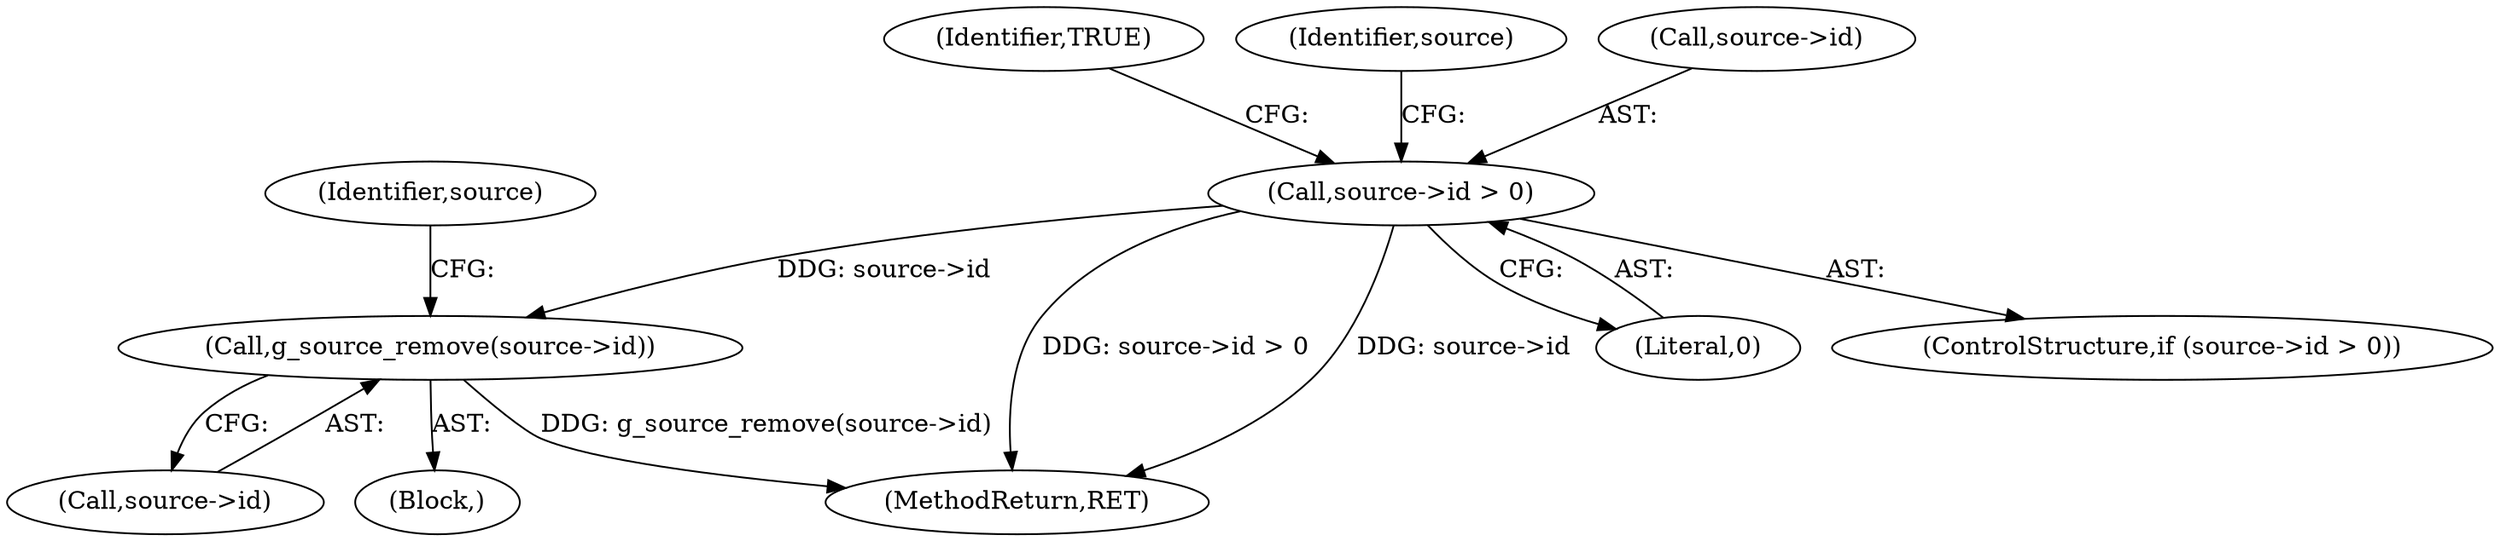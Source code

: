 digraph "0_pacemaker_564f7cc2a51dcd2f28ab12a13394f31be5aa3c93_11@pointer" {
"1000109" [label="(Call,source->id > 0)"];
"1000115" [label="(Call,g_source_remove(source->id))"];
"1000116" [label="(Call,source->id)"];
"1000126" [label="(MethodReturn,RET)"];
"1000125" [label="(Identifier,TRUE)"];
"1000113" [label="(Literal,0)"];
"1000109" [label="(Call,source->id > 0)"];
"1000114" [label="(Block,)"];
"1000115" [label="(Call,g_source_remove(source->id))"];
"1000108" [label="(ControlStructure,if (source->id > 0))"];
"1000117" [label="(Identifier,source)"];
"1000121" [label="(Identifier,source)"];
"1000110" [label="(Call,source->id)"];
"1000109" -> "1000108"  [label="AST: "];
"1000109" -> "1000113"  [label="CFG: "];
"1000110" -> "1000109"  [label="AST: "];
"1000113" -> "1000109"  [label="AST: "];
"1000117" -> "1000109"  [label="CFG: "];
"1000125" -> "1000109"  [label="CFG: "];
"1000109" -> "1000126"  [label="DDG: source->id > 0"];
"1000109" -> "1000126"  [label="DDG: source->id"];
"1000109" -> "1000115"  [label="DDG: source->id"];
"1000115" -> "1000114"  [label="AST: "];
"1000115" -> "1000116"  [label="CFG: "];
"1000116" -> "1000115"  [label="AST: "];
"1000121" -> "1000115"  [label="CFG: "];
"1000115" -> "1000126"  [label="DDG: g_source_remove(source->id)"];
}
